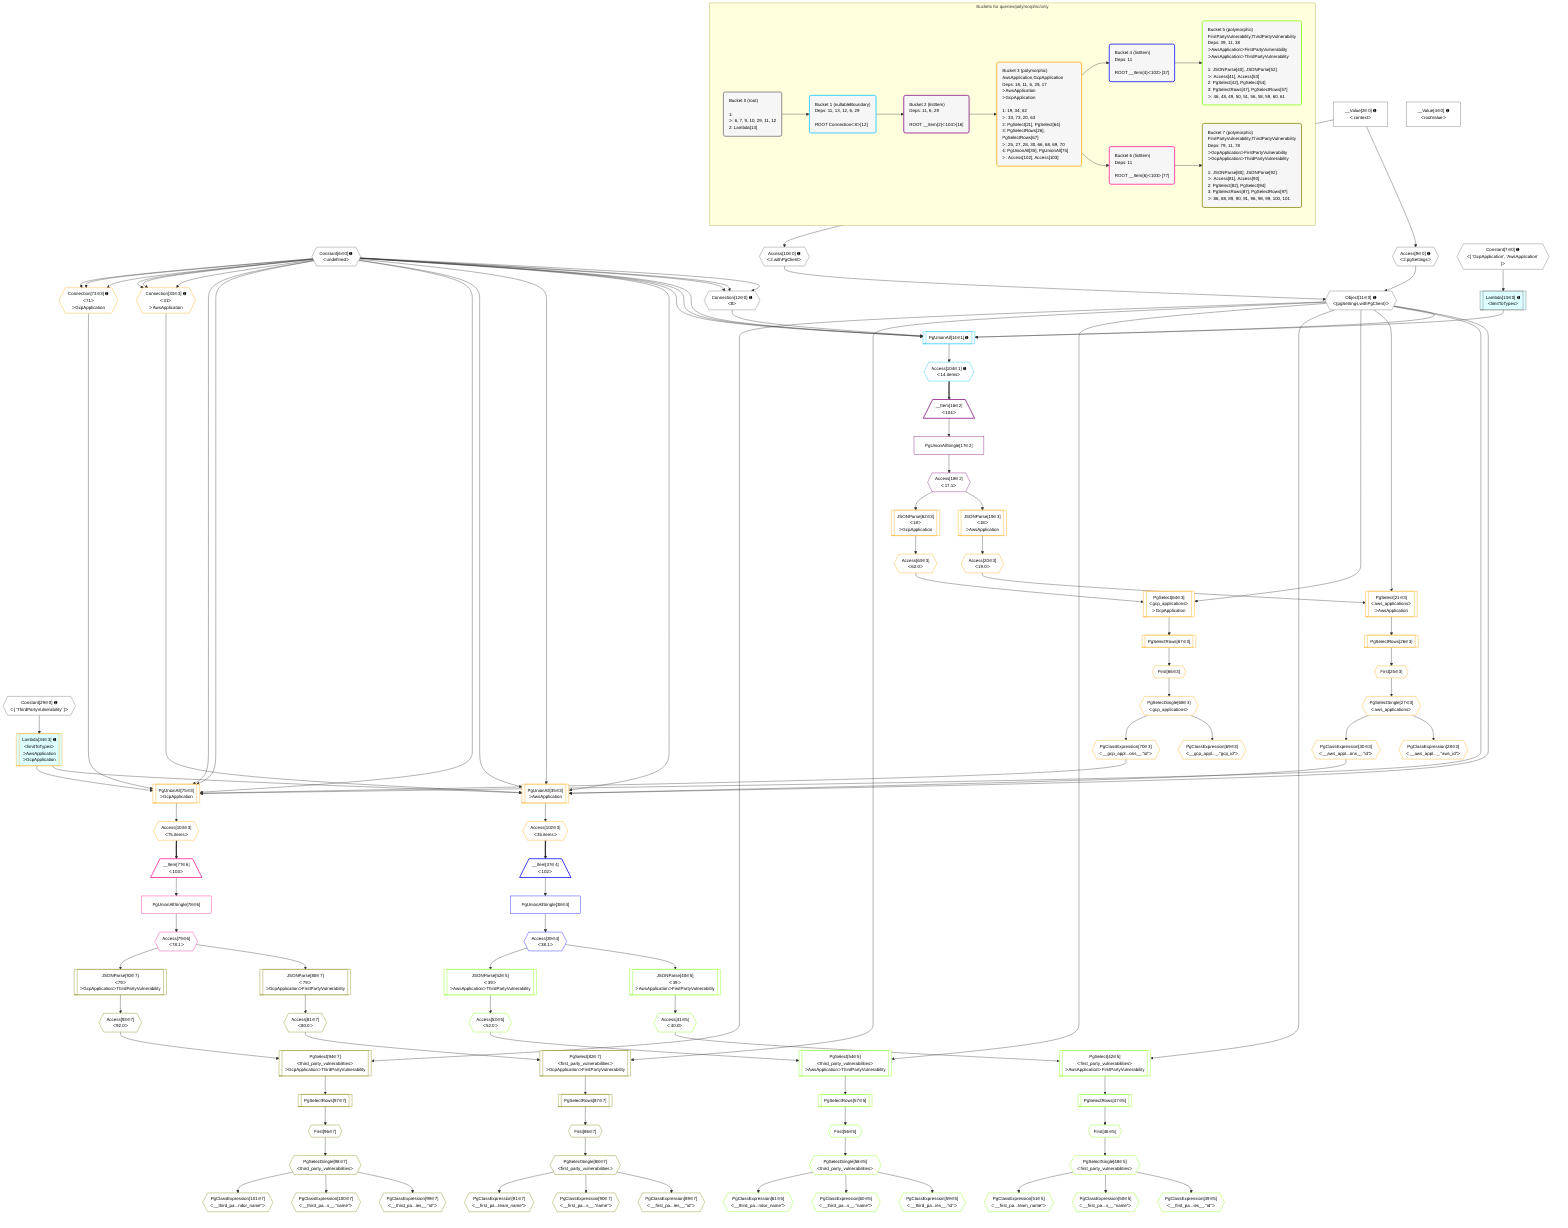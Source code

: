 %%{init: {'themeVariables': { 'fontSize': '12px'}}}%%
graph TD
    classDef path fill:#eee,stroke:#000,color:#000
    classDef plan fill:#fff,stroke-width:1px,color:#000
    classDef itemplan fill:#fff,stroke-width:2px,color:#000
    classDef unbatchedplan fill:#dff,stroke-width:1px,color:#000
    classDef sideeffectplan fill:#fcc,stroke-width:2px,color:#000
    classDef bucket fill:#f6f6f6,color:#000,stroke-width:2px,text-align:left


    %% plan dependencies
    Connection12{{"Connection[12∈0] ➊<br />ᐸ8ᐳ"}}:::plan
    Constant6{{"Constant[6∈0] ➊<br />ᐸundefinedᐳ"}}:::plan
    Constant6 & Constant6 & Constant6 --> Connection12
    Object11{{"Object[11∈0] ➊<br />ᐸ{pgSettings,withPgClient}ᐳ"}}:::plan
    Access9{{"Access[9∈0] ➊<br />ᐸ2.pgSettingsᐳ"}}:::plan
    Access10{{"Access[10∈0] ➊<br />ᐸ2.withPgClientᐳ"}}:::plan
    Access9 & Access10 --> Object11
    __Value2["__Value[2∈0] ➊<br />ᐸcontextᐳ"]:::plan
    __Value2 --> Access9
    __Value2 --> Access10
    Lambda13[["Lambda[13∈0] ➊<br />ᐸlimitToTypesᐳ"]]:::unbatchedplan
    Constant7{{"Constant[7∈0] ➊<br />ᐸ[ 'GcpApplication', 'AwsApplication' ]ᐳ"}}:::plan
    Constant7 --> Lambda13
    __Value4["__Value[4∈0] ➊<br />ᐸrootValueᐳ"]:::plan
    Constant29{{"Constant[29∈0] ➊<br />ᐸ[ 'ThirdPartyVulnerability' ]ᐳ"}}:::plan
    PgUnionAll14[["PgUnionAll[14∈1] ➊"]]:::plan
    Object11 & Lambda13 & Connection12 & Constant6 & Constant6 & Constant6 --> PgUnionAll14
    Access104{{"Access[104∈1] ➊<br />ᐸ14.itemsᐳ"}}:::plan
    PgUnionAll14 --> Access104
    __Item16[/"__Item[16∈2]<br />ᐸ104ᐳ"\]:::itemplan
    Access104 ==> __Item16
    PgUnionAllSingle17["PgUnionAllSingle[17∈2]"]:::plan
    __Item16 --> PgUnionAllSingle17
    Access18{{"Access[18∈2]<br />ᐸ17.1ᐳ"}}:::plan
    PgUnionAllSingle17 --> Access18
    PgUnionAll35[["PgUnionAll[35∈3]<br />ᐳAwsApplication"]]:::plan
    PgClassExpression30{{"PgClassExpression[30∈3]<br />ᐸ__aws_appl...ons__.”id”ᐳ"}}:::plan
    Lambda34[["Lambda[34∈3] ➊<br />ᐸlimitToTypesᐳ<br />ᐳAwsApplication<br />ᐳGcpApplication"]]:::unbatchedplan
    Connection33{{"Connection[33∈3] ➊<br />ᐸ31ᐳ<br />ᐳAwsApplication"}}:::plan
    Object11 & PgClassExpression30 & Lambda34 & Connection33 & Constant6 & Constant6 & Constant6 --> PgUnionAll35
    PgUnionAll75[["PgUnionAll[75∈3]<br />ᐳGcpApplication"]]:::plan
    PgClassExpression70{{"PgClassExpression[70∈3]<br />ᐸ__gcp_appl...ons__.”id”ᐳ"}}:::plan
    Connection73{{"Connection[73∈3] ➊<br />ᐸ71ᐳ<br />ᐳGcpApplication"}}:::plan
    Object11 & PgClassExpression70 & Lambda34 & Connection73 & Constant6 & Constant6 & Constant6 --> PgUnionAll75
    Constant6 & Constant6 & Constant6 --> Connection33
    Constant6 & Constant6 & Constant6 --> Connection73
    PgSelect21[["PgSelect[21∈3]<br />ᐸaws_applicationsᐳ<br />ᐳAwsApplication"]]:::plan
    Access20{{"Access[20∈3]<br />ᐸ19.0ᐳ"}}:::plan
    Object11 & Access20 --> PgSelect21
    PgSelect64[["PgSelect[64∈3]<br />ᐸgcp_applicationsᐳ<br />ᐳGcpApplication"]]:::plan
    Access63{{"Access[63∈3]<br />ᐸ62.0ᐳ"}}:::plan
    Object11 & Access63 --> PgSelect64
    JSONParse19[["JSONParse[19∈3]<br />ᐸ18ᐳ<br />ᐳAwsApplication"]]:::plan
    Access18 --> JSONParse19
    JSONParse19 --> Access20
    First25{{"First[25∈3]"}}:::plan
    PgSelectRows26[["PgSelectRows[26∈3]"]]:::plan
    PgSelectRows26 --> First25
    PgSelect21 --> PgSelectRows26
    PgSelectSingle27{{"PgSelectSingle[27∈3]<br />ᐸaws_applicationsᐳ"}}:::plan
    First25 --> PgSelectSingle27
    PgClassExpression28{{"PgClassExpression[28∈3]<br />ᐸ__aws_appl..._.”aws_id”ᐳ"}}:::plan
    PgSelectSingle27 --> PgClassExpression28
    PgSelectSingle27 --> PgClassExpression30
    Constant29 --> Lambda34
    JSONParse62[["JSONParse[62∈3]<br />ᐸ18ᐳ<br />ᐳGcpApplication"]]:::plan
    Access18 --> JSONParse62
    JSONParse62 --> Access63
    First66{{"First[66∈3]"}}:::plan
    PgSelectRows67[["PgSelectRows[67∈3]"]]:::plan
    PgSelectRows67 --> First66
    PgSelect64 --> PgSelectRows67
    PgSelectSingle68{{"PgSelectSingle[68∈3]<br />ᐸgcp_applicationsᐳ"}}:::plan
    First66 --> PgSelectSingle68
    PgClassExpression69{{"PgClassExpression[69∈3]<br />ᐸ__gcp_appl..._.”gcp_id”ᐳ"}}:::plan
    PgSelectSingle68 --> PgClassExpression69
    PgSelectSingle68 --> PgClassExpression70
    Access102{{"Access[102∈3]<br />ᐸ35.itemsᐳ"}}:::plan
    PgUnionAll35 --> Access102
    Access103{{"Access[103∈3]<br />ᐸ75.itemsᐳ"}}:::plan
    PgUnionAll75 --> Access103
    __Item37[/"__Item[37∈4]<br />ᐸ102ᐳ"\]:::itemplan
    Access102 ==> __Item37
    PgUnionAllSingle38["PgUnionAllSingle[38∈4]"]:::plan
    __Item37 --> PgUnionAllSingle38
    Access39{{"Access[39∈4]<br />ᐸ38.1ᐳ"}}:::plan
    PgUnionAllSingle38 --> Access39
    PgSelect42[["PgSelect[42∈5]<br />ᐸfirst_party_vulnerabilitiesᐳ<br />ᐳAwsApplicationᐳFirstPartyVulnerability"]]:::plan
    Access41{{"Access[41∈5]<br />ᐸ40.0ᐳ"}}:::plan
    Object11 & Access41 --> PgSelect42
    PgSelect54[["PgSelect[54∈5]<br />ᐸthird_party_vulnerabilitiesᐳ<br />ᐳAwsApplicationᐳThirdPartyVulnerability"]]:::plan
    Access53{{"Access[53∈5]<br />ᐸ52.0ᐳ"}}:::plan
    Object11 & Access53 --> PgSelect54
    JSONParse40[["JSONParse[40∈5]<br />ᐸ39ᐳ<br />ᐳAwsApplicationᐳFirstPartyVulnerability"]]:::plan
    Access39 --> JSONParse40
    JSONParse40 --> Access41
    First46{{"First[46∈5]"}}:::plan
    PgSelectRows47[["PgSelectRows[47∈5]"]]:::plan
    PgSelectRows47 --> First46
    PgSelect42 --> PgSelectRows47
    PgSelectSingle48{{"PgSelectSingle[48∈5]<br />ᐸfirst_party_vulnerabilitiesᐳ"}}:::plan
    First46 --> PgSelectSingle48
    PgClassExpression49{{"PgClassExpression[49∈5]<br />ᐸ__first_pa...ies__.”id”ᐳ"}}:::plan
    PgSelectSingle48 --> PgClassExpression49
    PgClassExpression50{{"PgClassExpression[50∈5]<br />ᐸ__first_pa...s__.”name”ᐳ"}}:::plan
    PgSelectSingle48 --> PgClassExpression50
    PgClassExpression51{{"PgClassExpression[51∈5]<br />ᐸ__first_pa...team_name”ᐳ"}}:::plan
    PgSelectSingle48 --> PgClassExpression51
    JSONParse52[["JSONParse[52∈5]<br />ᐸ39ᐳ<br />ᐳAwsApplicationᐳThirdPartyVulnerability"]]:::plan
    Access39 --> JSONParse52
    JSONParse52 --> Access53
    First56{{"First[56∈5]"}}:::plan
    PgSelectRows57[["PgSelectRows[57∈5]"]]:::plan
    PgSelectRows57 --> First56
    PgSelect54 --> PgSelectRows57
    PgSelectSingle58{{"PgSelectSingle[58∈5]<br />ᐸthird_party_vulnerabilitiesᐳ"}}:::plan
    First56 --> PgSelectSingle58
    PgClassExpression59{{"PgClassExpression[59∈5]<br />ᐸ__third_pa...ies__.”id”ᐳ"}}:::plan
    PgSelectSingle58 --> PgClassExpression59
    PgClassExpression60{{"PgClassExpression[60∈5]<br />ᐸ__third_pa...s__.”name”ᐳ"}}:::plan
    PgSelectSingle58 --> PgClassExpression60
    PgClassExpression61{{"PgClassExpression[61∈5]<br />ᐸ__third_pa...ndor_name”ᐳ"}}:::plan
    PgSelectSingle58 --> PgClassExpression61
    __Item77[/"__Item[77∈6]<br />ᐸ103ᐳ"\]:::itemplan
    Access103 ==> __Item77
    PgUnionAllSingle78["PgUnionAllSingle[78∈6]"]:::plan
    __Item77 --> PgUnionAllSingle78
    Access79{{"Access[79∈6]<br />ᐸ78.1ᐳ"}}:::plan
    PgUnionAllSingle78 --> Access79
    PgSelect82[["PgSelect[82∈7]<br />ᐸfirst_party_vulnerabilitiesᐳ<br />ᐳGcpApplicationᐳFirstPartyVulnerability"]]:::plan
    Access81{{"Access[81∈7]<br />ᐸ80.0ᐳ"}}:::plan
    Object11 & Access81 --> PgSelect82
    PgSelect94[["PgSelect[94∈7]<br />ᐸthird_party_vulnerabilitiesᐳ<br />ᐳGcpApplicationᐳThirdPartyVulnerability"]]:::plan
    Access93{{"Access[93∈7]<br />ᐸ92.0ᐳ"}}:::plan
    Object11 & Access93 --> PgSelect94
    JSONParse80[["JSONParse[80∈7]<br />ᐸ79ᐳ<br />ᐳGcpApplicationᐳFirstPartyVulnerability"]]:::plan
    Access79 --> JSONParse80
    JSONParse80 --> Access81
    First86{{"First[86∈7]"}}:::plan
    PgSelectRows87[["PgSelectRows[87∈7]"]]:::plan
    PgSelectRows87 --> First86
    PgSelect82 --> PgSelectRows87
    PgSelectSingle88{{"PgSelectSingle[88∈7]<br />ᐸfirst_party_vulnerabilitiesᐳ"}}:::plan
    First86 --> PgSelectSingle88
    PgClassExpression89{{"PgClassExpression[89∈7]<br />ᐸ__first_pa...ies__.”id”ᐳ"}}:::plan
    PgSelectSingle88 --> PgClassExpression89
    PgClassExpression90{{"PgClassExpression[90∈7]<br />ᐸ__first_pa...s__.”name”ᐳ"}}:::plan
    PgSelectSingle88 --> PgClassExpression90
    PgClassExpression91{{"PgClassExpression[91∈7]<br />ᐸ__first_pa...team_name”ᐳ"}}:::plan
    PgSelectSingle88 --> PgClassExpression91
    JSONParse92[["JSONParse[92∈7]<br />ᐸ79ᐳ<br />ᐳGcpApplicationᐳThirdPartyVulnerability"]]:::plan
    Access79 --> JSONParse92
    JSONParse92 --> Access93
    First96{{"First[96∈7]"}}:::plan
    PgSelectRows97[["PgSelectRows[97∈7]"]]:::plan
    PgSelectRows97 --> First96
    PgSelect94 --> PgSelectRows97
    PgSelectSingle98{{"PgSelectSingle[98∈7]<br />ᐸthird_party_vulnerabilitiesᐳ"}}:::plan
    First96 --> PgSelectSingle98
    PgClassExpression99{{"PgClassExpression[99∈7]<br />ᐸ__third_pa...ies__.”id”ᐳ"}}:::plan
    PgSelectSingle98 --> PgClassExpression99
    PgClassExpression100{{"PgClassExpression[100∈7]<br />ᐸ__third_pa...s__.”name”ᐳ"}}:::plan
    PgSelectSingle98 --> PgClassExpression100
    PgClassExpression101{{"PgClassExpression[101∈7]<br />ᐸ__third_pa...ndor_name”ᐳ"}}:::plan
    PgSelectSingle98 --> PgClassExpression101

    %% define steps

    subgraph "Buckets for queries/polymorphic/only"
    Bucket0("Bucket 0 (root)<br /><br />1: <br />ᐳ: 6, 7, 9, 10, 29, 11, 12<br />2: Lambda[13]"):::bucket
    classDef bucket0 stroke:#696969
    class Bucket0,__Value2,__Value4,Constant6,Constant7,Access9,Access10,Object11,Connection12,Lambda13,Constant29 bucket0
    Bucket1("Bucket 1 (nullableBoundary)<br />Deps: 11, 13, 12, 6, 29<br /><br />ROOT Connectionᐸ8ᐳ[12]"):::bucket
    classDef bucket1 stroke:#00bfff
    class Bucket1,PgUnionAll14,Access104 bucket1
    Bucket2("Bucket 2 (listItem)<br />Deps: 11, 6, 29<br /><br />ROOT __Item{2}ᐸ104ᐳ[16]"):::bucket
    classDef bucket2 stroke:#7f007f
    class Bucket2,__Item16,PgUnionAllSingle17,Access18 bucket2
    Bucket3("Bucket 3 (polymorphic)<br />AwsApplication,GcpApplication<br />Deps: 18, 11, 6, 29, 17<br />ᐳAwsApplication<br />ᐳGcpApplication<br /><br />1: 19, 34, 62<br />ᐳ: 33, 73, 20, 63<br />2: PgSelect[21], PgSelect[64]<br />3: PgSelectRows[26], PgSelectRows[67]<br />ᐳ: 25, 27, 28, 30, 66, 68, 69, 70<br />4: PgUnionAll[35], PgUnionAll[75]<br />ᐳ: Access[102], Access[103]"):::bucket
    classDef bucket3 stroke:#ffa500
    class Bucket3,JSONParse19,Access20,PgSelect21,First25,PgSelectRows26,PgSelectSingle27,PgClassExpression28,PgClassExpression30,Connection33,Lambda34,PgUnionAll35,JSONParse62,Access63,PgSelect64,First66,PgSelectRows67,PgSelectSingle68,PgClassExpression69,PgClassExpression70,Connection73,PgUnionAll75,Access102,Access103 bucket3
    Bucket4("Bucket 4 (listItem)<br />Deps: 11<br /><br />ROOT __Item{4}ᐸ102ᐳ[37]"):::bucket
    classDef bucket4 stroke:#0000ff
    class Bucket4,__Item37,PgUnionAllSingle38,Access39 bucket4
    Bucket5("Bucket 5 (polymorphic)<br />FirstPartyVulnerability,ThirdPartyVulnerability<br />Deps: 39, 11, 38<br />ᐳAwsApplicationᐳFirstPartyVulnerability<br />ᐳAwsApplicationᐳThirdPartyVulnerability<br /><br />1: JSONParse[40], JSONParse[52]<br />ᐳ: Access[41], Access[53]<br />2: PgSelect[42], PgSelect[54]<br />3: PgSelectRows[47], PgSelectRows[57]<br />ᐳ: 46, 48, 49, 50, 51, 56, 58, 59, 60, 61"):::bucket
    classDef bucket5 stroke:#7fff00
    class Bucket5,JSONParse40,Access41,PgSelect42,First46,PgSelectRows47,PgSelectSingle48,PgClassExpression49,PgClassExpression50,PgClassExpression51,JSONParse52,Access53,PgSelect54,First56,PgSelectRows57,PgSelectSingle58,PgClassExpression59,PgClassExpression60,PgClassExpression61 bucket5
    Bucket6("Bucket 6 (listItem)<br />Deps: 11<br /><br />ROOT __Item{6}ᐸ103ᐳ[77]"):::bucket
    classDef bucket6 stroke:#ff1493
    class Bucket6,__Item77,PgUnionAllSingle78,Access79 bucket6
    Bucket7("Bucket 7 (polymorphic)<br />FirstPartyVulnerability,ThirdPartyVulnerability<br />Deps: 79, 11, 78<br />ᐳGcpApplicationᐳFirstPartyVulnerability<br />ᐳGcpApplicationᐳThirdPartyVulnerability<br /><br />1: JSONParse[80], JSONParse[92]<br />ᐳ: Access[81], Access[93]<br />2: PgSelect[82], PgSelect[94]<br />3: PgSelectRows[87], PgSelectRows[97]<br />ᐳ: 86, 88, 89, 90, 91, 96, 98, 99, 100, 101"):::bucket
    classDef bucket7 stroke:#808000
    class Bucket7,JSONParse80,Access81,PgSelect82,First86,PgSelectRows87,PgSelectSingle88,PgClassExpression89,PgClassExpression90,PgClassExpression91,JSONParse92,Access93,PgSelect94,First96,PgSelectRows97,PgSelectSingle98,PgClassExpression99,PgClassExpression100,PgClassExpression101 bucket7
    Bucket0 --> Bucket1
    Bucket1 --> Bucket2
    Bucket2 --> Bucket3
    Bucket3 --> Bucket4 & Bucket6
    Bucket4 --> Bucket5
    Bucket6 --> Bucket7
    end